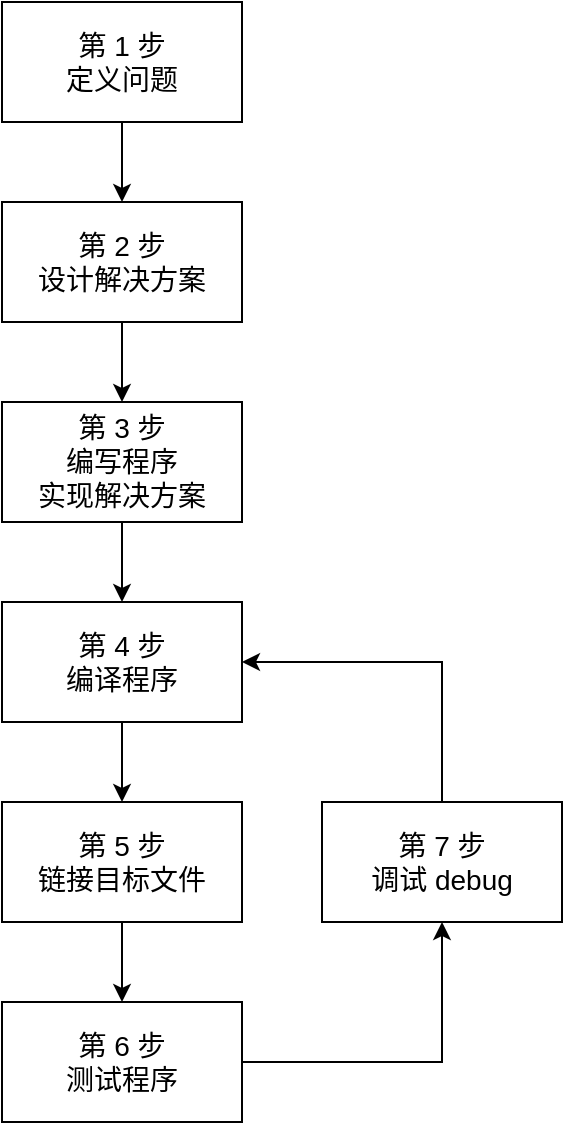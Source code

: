 <mxfile version="21.2.8" type="device">
  <diagram name="Page-1" id="VdE_z2D5BlGm_4gGkm4Y">
    <mxGraphModel dx="724" dy="461" grid="1" gridSize="10" guides="1" tooltips="1" connect="1" arrows="1" fold="1" page="1" pageScale="1" pageWidth="827" pageHeight="1169" math="0" shadow="0">
      <root>
        <mxCell id="0" />
        <mxCell id="1" parent="0" />
        <mxCell id="GSVOPRxeOa56XYtrhsyo-8" style="edgeStyle=orthogonalEdgeStyle;rounded=0;orthogonalLoop=1;jettySize=auto;html=1;entryX=0.5;entryY=0;entryDx=0;entryDy=0;" edge="1" parent="1" source="GSVOPRxeOa56XYtrhsyo-1" target="GSVOPRxeOa56XYtrhsyo-2">
          <mxGeometry relative="1" as="geometry" />
        </mxCell>
        <mxCell id="GSVOPRxeOa56XYtrhsyo-1" value="&lt;font style=&quot;font-size: 14px;&quot;&gt;第 1 步&lt;br&gt;定义问题&lt;br&gt;&lt;/font&gt;" style="rounded=0;whiteSpace=wrap;html=1;fillColor=none;" vertex="1" parent="1">
          <mxGeometry x="120" y="80" width="120" height="60" as="geometry" />
        </mxCell>
        <mxCell id="GSVOPRxeOa56XYtrhsyo-9" style="edgeStyle=orthogonalEdgeStyle;rounded=0;orthogonalLoop=1;jettySize=auto;html=1;entryX=0.5;entryY=0;entryDx=0;entryDy=0;" edge="1" parent="1" source="GSVOPRxeOa56XYtrhsyo-2" target="GSVOPRxeOa56XYtrhsyo-3">
          <mxGeometry relative="1" as="geometry" />
        </mxCell>
        <mxCell id="GSVOPRxeOa56XYtrhsyo-2" value="&lt;font style=&quot;font-size: 14px;&quot;&gt;第 2 步&lt;br&gt;设计解决方案&lt;br&gt;&lt;/font&gt;" style="rounded=0;whiteSpace=wrap;html=1;fillColor=none;" vertex="1" parent="1">
          <mxGeometry x="120" y="180" width="120" height="60" as="geometry" />
        </mxCell>
        <mxCell id="GSVOPRxeOa56XYtrhsyo-10" style="edgeStyle=orthogonalEdgeStyle;rounded=0;orthogonalLoop=1;jettySize=auto;html=1;entryX=0.5;entryY=0;entryDx=0;entryDy=0;" edge="1" parent="1" source="GSVOPRxeOa56XYtrhsyo-3" target="GSVOPRxeOa56XYtrhsyo-4">
          <mxGeometry relative="1" as="geometry" />
        </mxCell>
        <mxCell id="GSVOPRxeOa56XYtrhsyo-3" value="&lt;font style=&quot;font-size: 14px;&quot;&gt;第 3 步&lt;br&gt;编写程序&lt;br&gt;实现解决方案&lt;br&gt;&lt;/font&gt;" style="rounded=0;whiteSpace=wrap;html=1;fillColor=none;" vertex="1" parent="1">
          <mxGeometry x="120" y="280" width="120" height="60" as="geometry" />
        </mxCell>
        <mxCell id="GSVOPRxeOa56XYtrhsyo-11" value="" style="edgeStyle=orthogonalEdgeStyle;rounded=0;orthogonalLoop=1;jettySize=auto;html=1;" edge="1" parent="1" source="GSVOPRxeOa56XYtrhsyo-4" target="GSVOPRxeOa56XYtrhsyo-5">
          <mxGeometry relative="1" as="geometry" />
        </mxCell>
        <mxCell id="GSVOPRxeOa56XYtrhsyo-4" value="&lt;font style=&quot;font-size: 14px;&quot;&gt;第 4 步&lt;br&gt;编译程序&lt;br&gt;&lt;/font&gt;" style="rounded=0;whiteSpace=wrap;html=1;fillColor=none;" vertex="1" parent="1">
          <mxGeometry x="120" y="380" width="120" height="60" as="geometry" />
        </mxCell>
        <mxCell id="GSVOPRxeOa56XYtrhsyo-12" value="" style="edgeStyle=orthogonalEdgeStyle;rounded=0;orthogonalLoop=1;jettySize=auto;html=1;" edge="1" parent="1" source="GSVOPRxeOa56XYtrhsyo-5" target="GSVOPRxeOa56XYtrhsyo-6">
          <mxGeometry relative="1" as="geometry" />
        </mxCell>
        <mxCell id="GSVOPRxeOa56XYtrhsyo-5" value="&lt;font style=&quot;font-size: 14px;&quot;&gt;第 5 步&lt;br&gt;链接目标文件&lt;br&gt;&lt;/font&gt;" style="rounded=0;whiteSpace=wrap;html=1;fillColor=none;" vertex="1" parent="1">
          <mxGeometry x="120" y="480" width="120" height="60" as="geometry" />
        </mxCell>
        <mxCell id="GSVOPRxeOa56XYtrhsyo-13" style="edgeStyle=orthogonalEdgeStyle;rounded=0;orthogonalLoop=1;jettySize=auto;html=1;entryX=0.5;entryY=1;entryDx=0;entryDy=0;" edge="1" parent="1" source="GSVOPRxeOa56XYtrhsyo-6" target="GSVOPRxeOa56XYtrhsyo-7">
          <mxGeometry relative="1" as="geometry" />
        </mxCell>
        <mxCell id="GSVOPRxeOa56XYtrhsyo-6" value="&lt;font style=&quot;font-size: 14px;&quot;&gt;第 6 步&lt;br&gt;测试程序&lt;br&gt;&lt;/font&gt;" style="rounded=0;whiteSpace=wrap;html=1;fillColor=none;" vertex="1" parent="1">
          <mxGeometry x="120" y="580" width="120" height="60" as="geometry" />
        </mxCell>
        <mxCell id="GSVOPRxeOa56XYtrhsyo-14" style="edgeStyle=orthogonalEdgeStyle;rounded=0;orthogonalLoop=1;jettySize=auto;html=1;entryX=1;entryY=0.5;entryDx=0;entryDy=0;exitX=0.5;exitY=0;exitDx=0;exitDy=0;" edge="1" parent="1" source="GSVOPRxeOa56XYtrhsyo-7" target="GSVOPRxeOa56XYtrhsyo-4">
          <mxGeometry relative="1" as="geometry">
            <mxPoint x="380" y="460" as="targetPoint" />
          </mxGeometry>
        </mxCell>
        <mxCell id="GSVOPRxeOa56XYtrhsyo-7" value="&lt;font style=&quot;font-size: 14px;&quot;&gt;第 7 步&lt;br&gt;调试 debug&lt;br&gt;&lt;/font&gt;" style="rounded=0;whiteSpace=wrap;html=1;fillColor=none;" vertex="1" parent="1">
          <mxGeometry x="280" y="480" width="120" height="60" as="geometry" />
        </mxCell>
      </root>
    </mxGraphModel>
  </diagram>
</mxfile>
